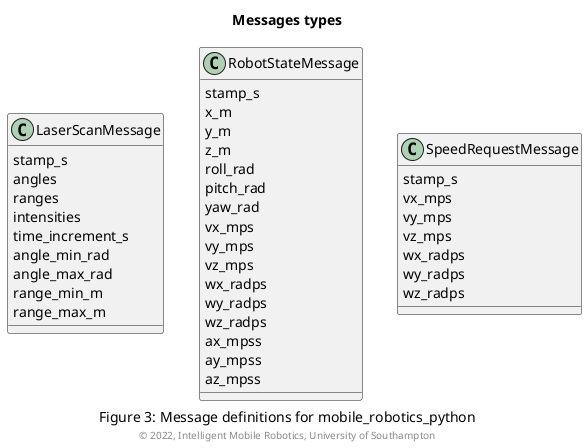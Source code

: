 @startuml message_types.png
top to bottom direction

title Messages types
caption Figure 3: Message definitions for mobile_robotics_python
footer © 2022, Intelligent Mobile Robotics, University of Southampton

class LaserScanMessage {
  {field} stamp_s
  {field} angles
  {field} ranges
  {field} intensities
  {field} time_increment_s
  {field} angle_min_rad
  {field} angle_max_rad
  {field} range_min_m
  {field} range_max_m
}

class RobotStateMessage {
  {field} stamp_s
  {field} x_m
  {field} y_m
  {field} z_m
  {field} roll_rad
  {field} pitch_rad
  {field} yaw_rad
  {field} vx_mps
  {field} vy_mps
  {field} vz_mps
  {field} wx_radps
  {field} wy_radps
  {field} wz_radps
  {field} ax_mpss
  {field} ay_mpss
  {field} az_mpss
}

class SpeedRequestMessage {
  {field} stamp_s
  {field} vx_mps
  {field} vy_mps
  {field} vz_mps
  {field} wx_radps
  {field} wy_radps
  {field} wz_radps
}

LaserScanMessage --[hidden]r> RobotStateMessage
RobotStateMessage --[hidden]r> SpeedRequestMessage

@enduml
